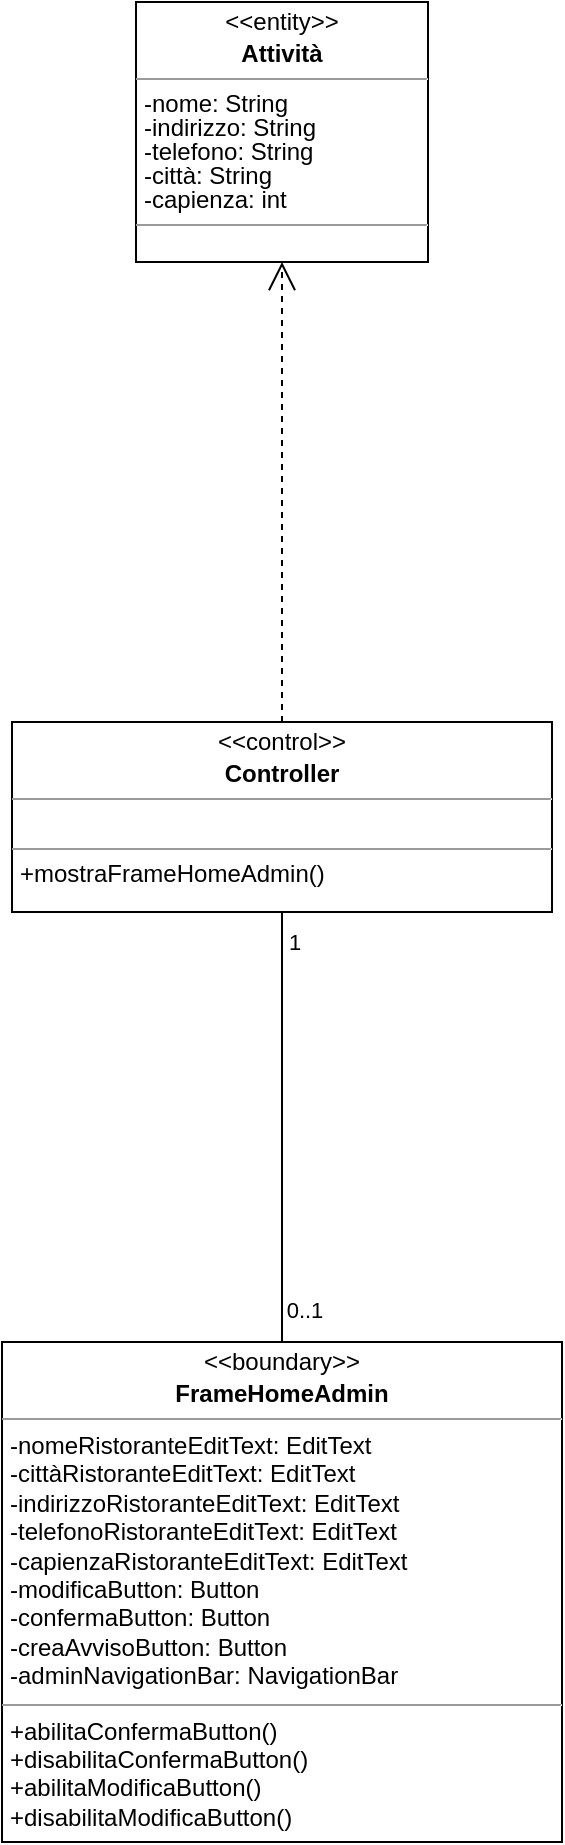 <mxfile version="20.8.16" type="device"><diagram id="ER31SsiGlbdUDO14K2BC" name="Pagina-1"><mxGraphModel dx="1418" dy="828" grid="1" gridSize="10" guides="1" tooltips="1" connect="1" arrows="1" fold="1" page="1" pageScale="1" pageWidth="827" pageHeight="1169" math="0" shadow="0"><root><mxCell id="0"/><mxCell id="1" parent="0"/><mxCell id="9xxdUwwHo9usWTSR3daL-2" value="&lt;p style=&quot;margin: 4px 0px 0px; text-align: center; line-height: 100%;&quot;&gt;&amp;lt;&amp;lt;boundary&amp;gt;&amp;gt;&lt;/p&gt;&lt;p style=&quot;margin: 4px 0px 0px; text-align: center; line-height: 100%;&quot;&gt;&lt;b&gt;FrameHomeAdmin&lt;/b&gt;&lt;/p&gt;&lt;hr size=&quot;1&quot;&gt;&lt;p style=&quot;margin:0px;margin-left:4px;&quot;&gt;-nomeRistoranteEditText: EditText&lt;/p&gt;&lt;p style=&quot;margin:0px;margin-left:4px;&quot;&gt;&lt;span style=&quot;background-color: initial;&quot;&gt;-cittàRistoranteEditText: EditText&lt;/span&gt;&lt;/p&gt;&lt;p style=&quot;margin:0px;margin-left:4px;&quot;&gt;&lt;span style=&quot;background-color: initial;&quot;&gt;-indirizzoRistoranteEditText: EditText&lt;/span&gt;&lt;/p&gt;&lt;p style=&quot;margin:0px;margin-left:4px;&quot;&gt;&lt;span style=&quot;background-color: initial;&quot;&gt;-telefonoRistoranteEditText: EditText&lt;/span&gt;&lt;/p&gt;&lt;p style=&quot;margin:0px;margin-left:4px;&quot;&gt;-capienzaRistoranteEditText: EditText&lt;/p&gt;&lt;p style=&quot;margin:0px;margin-left:4px;&quot;&gt;-modificaButton: Button&lt;/p&gt;&lt;p style=&quot;margin:0px;margin-left:4px;&quot;&gt;-confermaButton: Button&lt;/p&gt;&lt;p style=&quot;margin:0px;margin-left:4px;&quot;&gt;-creaAvvisoButton: Button&lt;/p&gt;&lt;p style=&quot;margin:0px;margin-left:4px;&quot;&gt;&lt;span style=&quot;background-color: initial;&quot;&gt;-adminNavigationBar: NavigationBar&lt;/span&gt;&lt;br&gt;&lt;/p&gt;&lt;hr size=&quot;1&quot;&gt;&lt;p style=&quot;margin:0px;margin-left:4px;&quot;&gt;&lt;span style=&quot;background-color: initial;&quot;&gt;+abilitaConfermaButton()&lt;/span&gt;&lt;br&gt;&lt;/p&gt;&lt;p style=&quot;margin:0px;margin-left:4px;&quot;&gt;+disabilitaConfermaButton()&lt;br&gt;&lt;/p&gt;&lt;p style=&quot;margin:0px;margin-left:4px;&quot;&gt;+abilitaModificaButton()&lt;/p&gt;&lt;p style=&quot;margin:0px;margin-left:4px;&quot;&gt;+disabilitaModificaButton()&lt;/p&gt;" style="verticalAlign=top;align=left;overflow=fill;fontSize=12;fontFamily=Helvetica;html=1;spacing=2;" parent="1" vertex="1"><mxGeometry x="274" y="795" width="280" height="250" as="geometry"/></mxCell><mxCell id="9xxdUwwHo9usWTSR3daL-5" value="&lt;p style=&quot;margin: 4px 0px 0px; text-align: center; line-height: 100%;&quot;&gt;&amp;lt;&amp;lt;control&amp;gt;&amp;gt;&lt;/p&gt;&lt;p style=&quot;margin: 4px 0px 0px; text-align: center; line-height: 100%;&quot;&gt;&lt;b&gt;Controller&lt;/b&gt;&lt;/p&gt;&lt;hr size=&quot;1&quot;&gt;&lt;p style=&quot;margin: 0px 0px 0px 4px; line-height: 100%;&quot;&gt;&lt;br&gt;&lt;/p&gt;&lt;hr size=&quot;1&quot;&gt;&lt;p style=&quot;margin: 0px 0px 0px 4px; line-height: 100%;&quot;&gt;+mostraFrameHomeAdmin()&lt;/p&gt;&lt;p style=&quot;margin: 0px 0px 0px 4px; line-height: 100%;&quot;&gt;&lt;br&gt;&lt;/p&gt;" style="verticalAlign=top;align=left;overflow=fill;fontSize=12;fontFamily=Helvetica;html=1;" parent="1" vertex="1"><mxGeometry x="279" y="485" width="270" height="95" as="geometry"/></mxCell><mxCell id="9xxdUwwHo9usWTSR3daL-10" value="" style="endArrow=none;html=1;rounded=0;exitX=0.5;exitY=0;exitDx=0;exitDy=0;entryX=0.5;entryY=1;entryDx=0;entryDy=0;" parent="1" source="9xxdUwwHo9usWTSR3daL-2" target="9xxdUwwHo9usWTSR3daL-5" edge="1"><mxGeometry width="50" height="50" relative="1" as="geometry"><mxPoint x="390" y="695" as="sourcePoint"/><mxPoint x="440" y="645" as="targetPoint"/></mxGeometry></mxCell><mxCell id="ECzAqKheMqazebpxuWKd-38" value="1&lt;br&gt;" style="edgeLabel;html=1;align=center;verticalAlign=middle;resizable=0;points=[];labelBackgroundColor=none;" parent="9xxdUwwHo9usWTSR3daL-10" vertex="1" connectable="0"><mxGeometry x="0.833" y="-3" relative="1" as="geometry"><mxPoint x="3" y="-3" as="offset"/></mxGeometry></mxCell><mxCell id="ECzAqKheMqazebpxuWKd-39" value="0..1" style="edgeLabel;html=1;align=center;verticalAlign=middle;resizable=0;points=[];labelBackgroundColor=none;" parent="9xxdUwwHo9usWTSR3daL-10" vertex="1" connectable="0"><mxGeometry x="-0.809" y="-2" relative="1" as="geometry"><mxPoint x="9" y="4" as="offset"/></mxGeometry></mxCell><mxCell id="ECzAqKheMqazebpxuWKd-40" value="&lt;p style=&quot;margin: 4px 0px 0px; text-align: center; line-height: 100%;&quot;&gt;&amp;lt;&amp;lt;entity&amp;gt;&amp;gt;&lt;/p&gt;&lt;p style=&quot;margin: 4px 0px 0px; text-align: center; line-height: 100%;&quot;&gt;&lt;b&gt;Attività&lt;/b&gt;&lt;/p&gt;&lt;hr style=&quot;line-height: 100%;&quot; size=&quot;1&quot;&gt;&lt;p style=&quot;margin: 0px 0px 0px 4px; line-height: 100%;&quot;&gt;-nome: String&lt;/p&gt;&lt;p style=&quot;margin: 0px 0px 0px 4px; line-height: 100%;&quot;&gt;-indirizzo: String&lt;/p&gt;&lt;p style=&quot;margin: 0px 0px 0px 4px; line-height: 100%;&quot;&gt;-telefono: String&lt;/p&gt;&lt;p style=&quot;margin: 0px 0px 0px 4px; line-height: 100%;&quot;&gt;-città: String&lt;/p&gt;&lt;p style=&quot;margin: 0px 0px 0px 4px; line-height: 100%;&quot;&gt;-capienza: int&lt;/p&gt;&lt;hr style=&quot;line-height: 100%;&quot; size=&quot;1&quot;&gt;&lt;p style=&quot;margin: 0px 0px 0px 4px; line-height: 100%;&quot;&gt;&lt;br&gt;&lt;/p&gt;" style="verticalAlign=top;align=left;overflow=fill;fontSize=12;fontFamily=Helvetica;html=1;strokeColor=#000000;" parent="1" vertex="1"><mxGeometry x="341" y="125" width="146" height="130" as="geometry"/></mxCell><mxCell id="ECzAqKheMqazebpxuWKd-41" value="Use" style="endArrow=open;endSize=12;dashed=1;rounded=0;movable=1;resizable=1;rotatable=1;deletable=1;editable=1;connectable=1;exitX=0.5;exitY=0;exitDx=0;exitDy=0;entryX=0.5;entryY=1;entryDx=0;entryDy=0;textOpacity=0;" parent="1" source="9xxdUwwHo9usWTSR3daL-5" target="ECzAqKheMqazebpxuWKd-40" edge="1"><mxGeometry width="160" relative="1" as="geometry"><mxPoint x="413" y="471" as="sourcePoint"/><mxPoint x="413" y="391" as="targetPoint"/><mxPoint as="offset"/></mxGeometry></mxCell></root></mxGraphModel></diagram></mxfile>